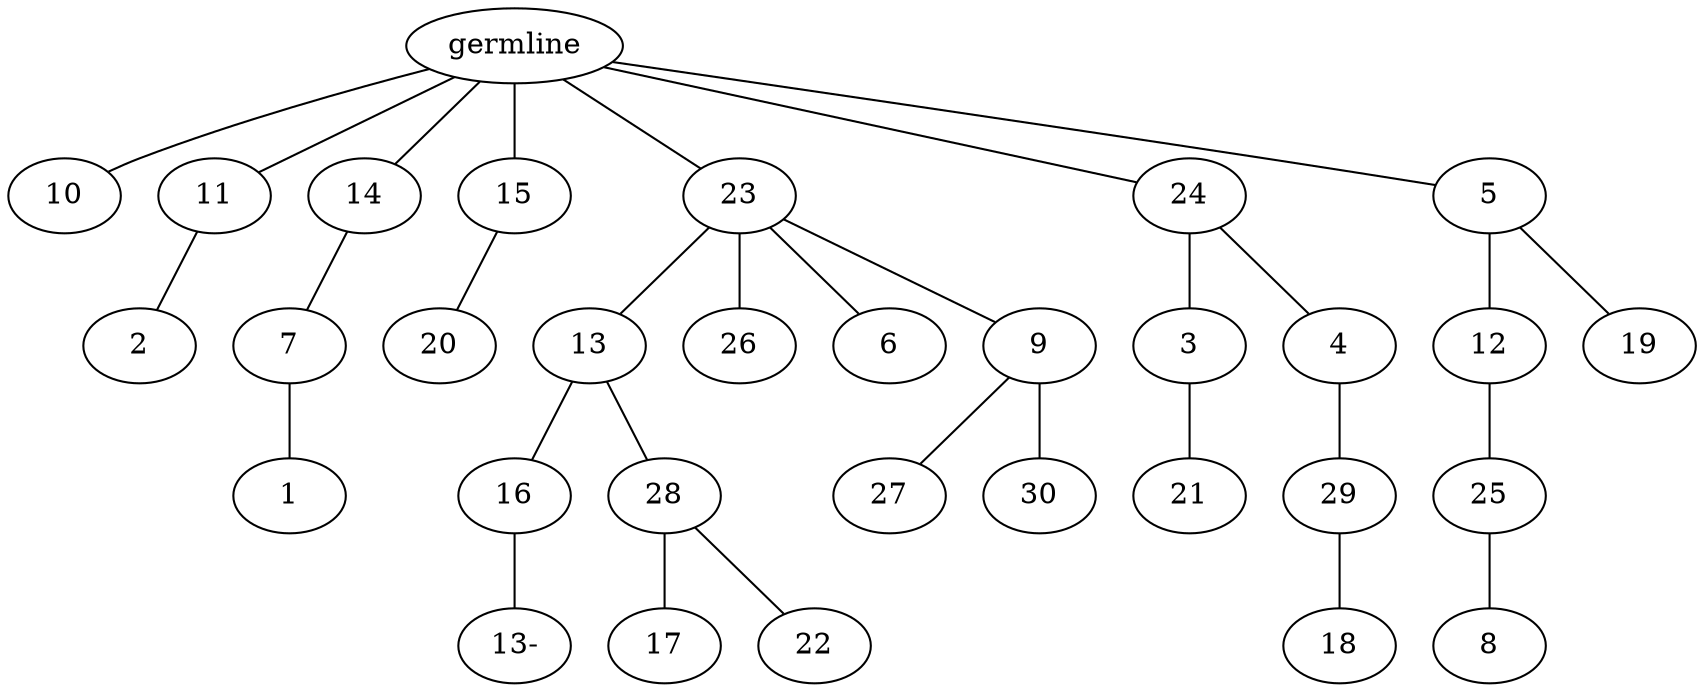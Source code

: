 graph tree {
    "139844022863808" [label="germline"];
    "139844022532464" [label="10"];
    "139844022533520" [label="11"];
    "139844022532656" [label="2"];
    "139844022532992" [label="14"];
    "139844022532032" [label="7"];
    "139844022532896" [label="1"];
    "139844022533328" [label="15"];
    "139844022533904" [label="20"];
    "139844022533952" [label="23"];
    "139844022532560" [label="13"];
    "139844022533808" [label="16"];
    "139844022964672" [label="13-"];
    "139844022532704" [label="28"];
    "139844022534048" [label="17"];
    "139844022567600" [label="22"];
    "139844022533376" [label="26"];
    "139844022533664" [label="6"];
    "139844022534000" [label="9"];
    "139844022567984" [label="27"];
    "139844022567216" [label="30"];
    "139844022533568" [label="24"];
    "139844022567744" [label="3"];
    "139844022567072" [label="21"];
    "139844022967696" [label="4"];
    "139844022974688" [label="29"];
    "139844022975600" [label="18"];
    "139844022533184" [label="5"];
    "139844022975792" [label="12"];
    "139844022975072" [label="25"];
    "139844022973392" [label="8"];
    "139844022894016" [label="19"];
    "139844022863808" -- "139844022532464";
    "139844022863808" -- "139844022533520";
    "139844022863808" -- "139844022532992";
    "139844022863808" -- "139844022533328";
    "139844022863808" -- "139844022533952";
    "139844022863808" -- "139844022533568";
    "139844022863808" -- "139844022533184";
    "139844022533520" -- "139844022532656";
    "139844022532992" -- "139844022532032";
    "139844022532032" -- "139844022532896";
    "139844022533328" -- "139844022533904";
    "139844022533952" -- "139844022532560";
    "139844022533952" -- "139844022533376";
    "139844022533952" -- "139844022533664";
    "139844022533952" -- "139844022534000";
    "139844022532560" -- "139844022533808";
    "139844022532560" -- "139844022532704";
    "139844022533808" -- "139844022964672";
    "139844022532704" -- "139844022534048";
    "139844022532704" -- "139844022567600";
    "139844022534000" -- "139844022567984";
    "139844022534000" -- "139844022567216";
    "139844022533568" -- "139844022567744";
    "139844022533568" -- "139844022967696";
    "139844022567744" -- "139844022567072";
    "139844022967696" -- "139844022974688";
    "139844022974688" -- "139844022975600";
    "139844022533184" -- "139844022975792";
    "139844022533184" -- "139844022894016";
    "139844022975792" -- "139844022975072";
    "139844022975072" -- "139844022973392";
}
